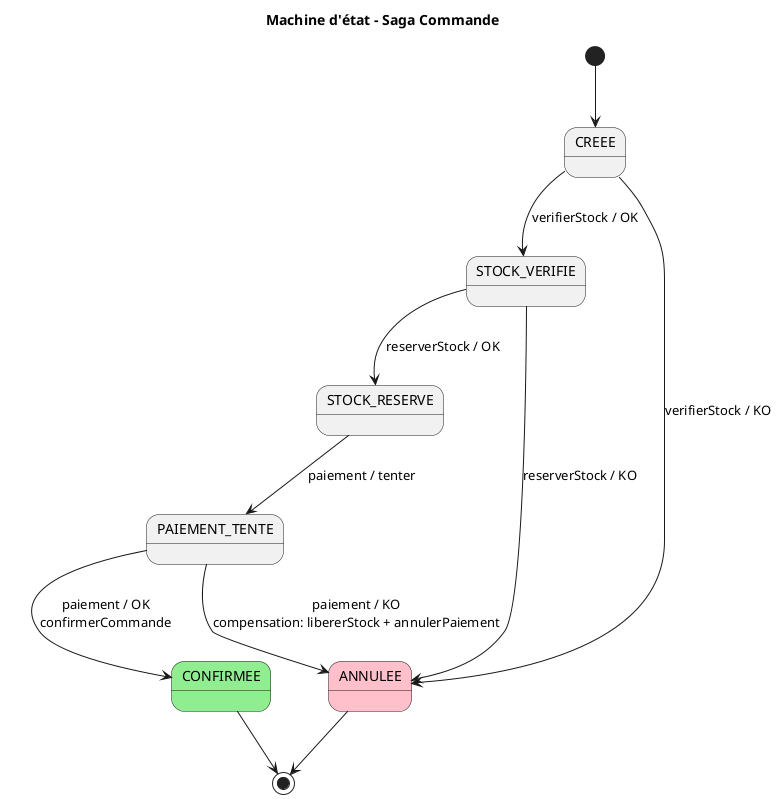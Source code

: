 @startuml
title Machine d'état - Saga Commande

[*] --> CREEE

state CREEE
state STOCK_VERIFIE
state STOCK_RESERVE
state PAIEMENT_TENTE
state CONFIRMEE #lightgreen
state ANNULEE #pink

CREEE --> STOCK_VERIFIE : verifierStock / OK
CREEE --> ANNULEE       : verifierStock / KO

STOCK_VERIFIE --> STOCK_RESERVE : reserverStock / OK
STOCK_VERIFIE --> ANNULEE       : reserverStock / KO

STOCK_RESERVE --> PAIEMENT_TENTE : paiement / tenter

PAIEMENT_TENTE --> CONFIRMEE : paiement / OK\nconfirmerCommande
PAIEMENT_TENTE --> ANNULEE   : paiement / KO\ncompensation: libererStock + annulerPaiement

CONFIRMEE --> [*]
ANNULEE   --> [*]
@enduml

